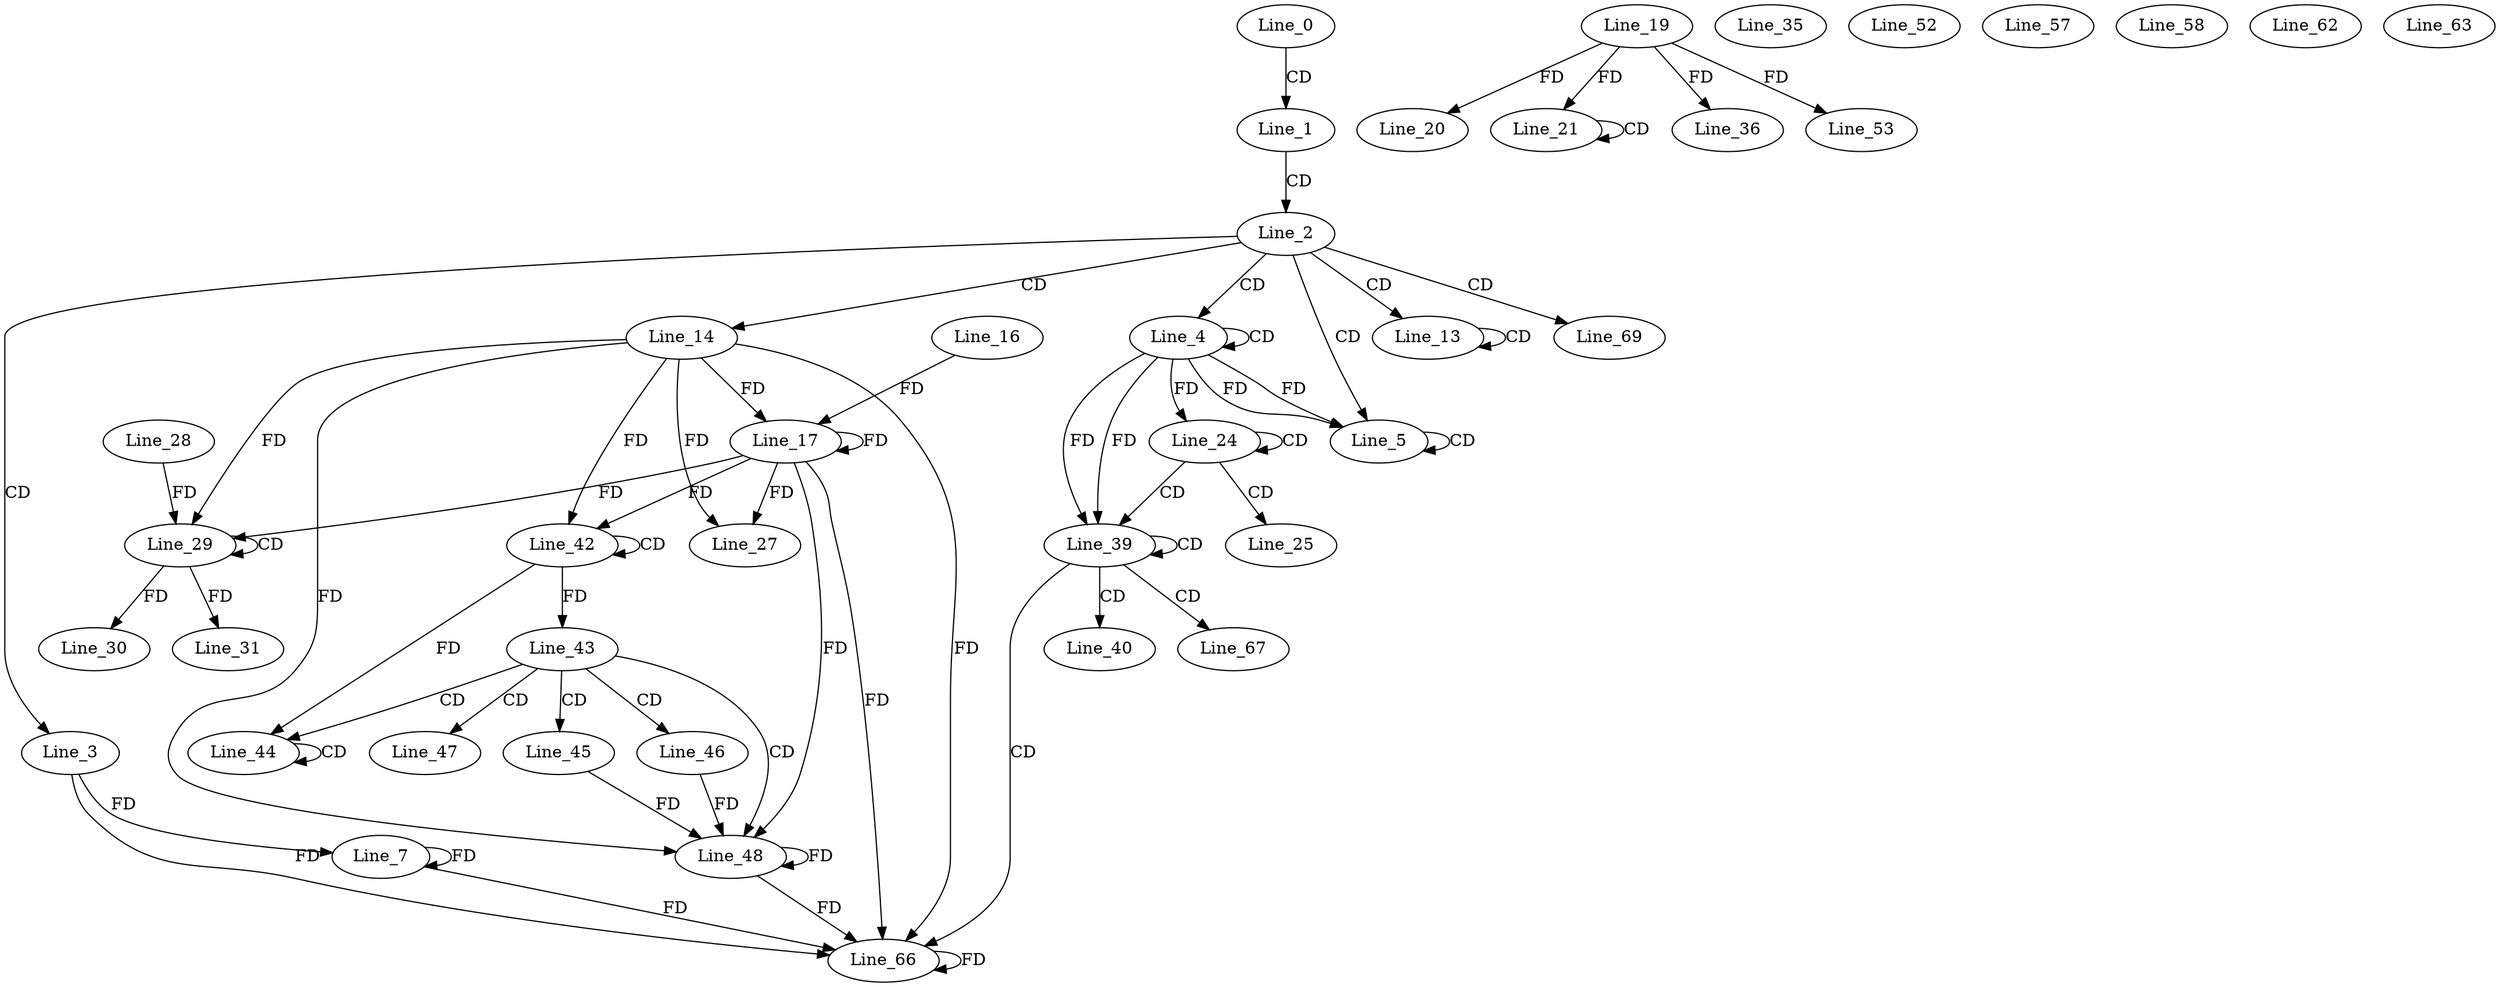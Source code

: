 digraph G {
  Line_0;
  Line_1;
  Line_2;
  Line_3;
  Line_4;
  Line_4;
  Line_5;
  Line_5;
  Line_7;
  Line_13;
  Line_13;
  Line_14;
  Line_17;
  Line_17;
  Line_16;
  Line_19;
  Line_20;
  Line_21;
  Line_21;
  Line_24;
  Line_24;
  Line_25;
  Line_27;
  Line_29;
  Line_29;
  Line_28;
  Line_30;
  Line_31;
  Line_35;
  Line_36;
  Line_39;
  Line_39;
  Line_40;
  Line_42;
  Line_42;
  Line_43;
  Line_44;
  Line_44;
  Line_45;
  Line_46;
  Line_47;
  Line_48;
  Line_48;
  Line_48;
  Line_52;
  Line_53;
  Line_57;
  Line_58;
  Line_62;
  Line_63;
  Line_66;
  Line_66;
  Line_67;
  Line_69;
  Line_0 -> Line_1 [ label="CD" ];
  Line_1 -> Line_2 [ label="CD" ];
  Line_2 -> Line_3 [ label="CD" ];
  Line_2 -> Line_4 [ label="CD" ];
  Line_4 -> Line_4 [ label="CD" ];
  Line_2 -> Line_5 [ label="CD" ];
  Line_4 -> Line_5 [ label="FD" ];
  Line_5 -> Line_5 [ label="CD" ];
  Line_4 -> Line_5 [ label="FD" ];
  Line_3 -> Line_7 [ label="FD" ];
  Line_7 -> Line_7 [ label="FD" ];
  Line_2 -> Line_13 [ label="CD" ];
  Line_13 -> Line_13 [ label="CD" ];
  Line_2 -> Line_14 [ label="CD" ];
  Line_14 -> Line_17 [ label="FD" ];
  Line_17 -> Line_17 [ label="FD" ];
  Line_16 -> Line_17 [ label="FD" ];
  Line_19 -> Line_20 [ label="FD" ];
  Line_21 -> Line_21 [ label="CD" ];
  Line_19 -> Line_21 [ label="FD" ];
  Line_24 -> Line_24 [ label="CD" ];
  Line_4 -> Line_24 [ label="FD" ];
  Line_24 -> Line_25 [ label="CD" ];
  Line_14 -> Line_27 [ label="FD" ];
  Line_17 -> Line_27 [ label="FD" ];
  Line_29 -> Line_29 [ label="CD" ];
  Line_28 -> Line_29 [ label="FD" ];
  Line_14 -> Line_29 [ label="FD" ];
  Line_17 -> Line_29 [ label="FD" ];
  Line_29 -> Line_30 [ label="FD" ];
  Line_29 -> Line_31 [ label="FD" ];
  Line_19 -> Line_36 [ label="FD" ];
  Line_24 -> Line_39 [ label="CD" ];
  Line_4 -> Line_39 [ label="FD" ];
  Line_39 -> Line_39 [ label="CD" ];
  Line_4 -> Line_39 [ label="FD" ];
  Line_39 -> Line_40 [ label="CD" ];
  Line_42 -> Line_42 [ label="CD" ];
  Line_14 -> Line_42 [ label="FD" ];
  Line_17 -> Line_42 [ label="FD" ];
  Line_42 -> Line_43 [ label="FD" ];
  Line_43 -> Line_44 [ label="CD" ];
  Line_44 -> Line_44 [ label="CD" ];
  Line_42 -> Line_44 [ label="FD" ];
  Line_43 -> Line_45 [ label="CD" ];
  Line_43 -> Line_46 [ label="CD" ];
  Line_43 -> Line_47 [ label="CD" ];
  Line_43 -> Line_48 [ label="CD" ];
  Line_14 -> Line_48 [ label="FD" ];
  Line_17 -> Line_48 [ label="FD" ];
  Line_48 -> Line_48 [ label="FD" ];
  Line_46 -> Line_48 [ label="FD" ];
  Line_45 -> Line_48 [ label="FD" ];
  Line_19 -> Line_53 [ label="FD" ];
  Line_39 -> Line_66 [ label="CD" ];
  Line_3 -> Line_66 [ label="FD" ];
  Line_7 -> Line_66 [ label="FD" ];
  Line_66 -> Line_66 [ label="FD" ];
  Line_14 -> Line_66 [ label="FD" ];
  Line_17 -> Line_66 [ label="FD" ];
  Line_48 -> Line_66 [ label="FD" ];
  Line_39 -> Line_67 [ label="CD" ];
  Line_2 -> Line_69 [ label="CD" ];
}
